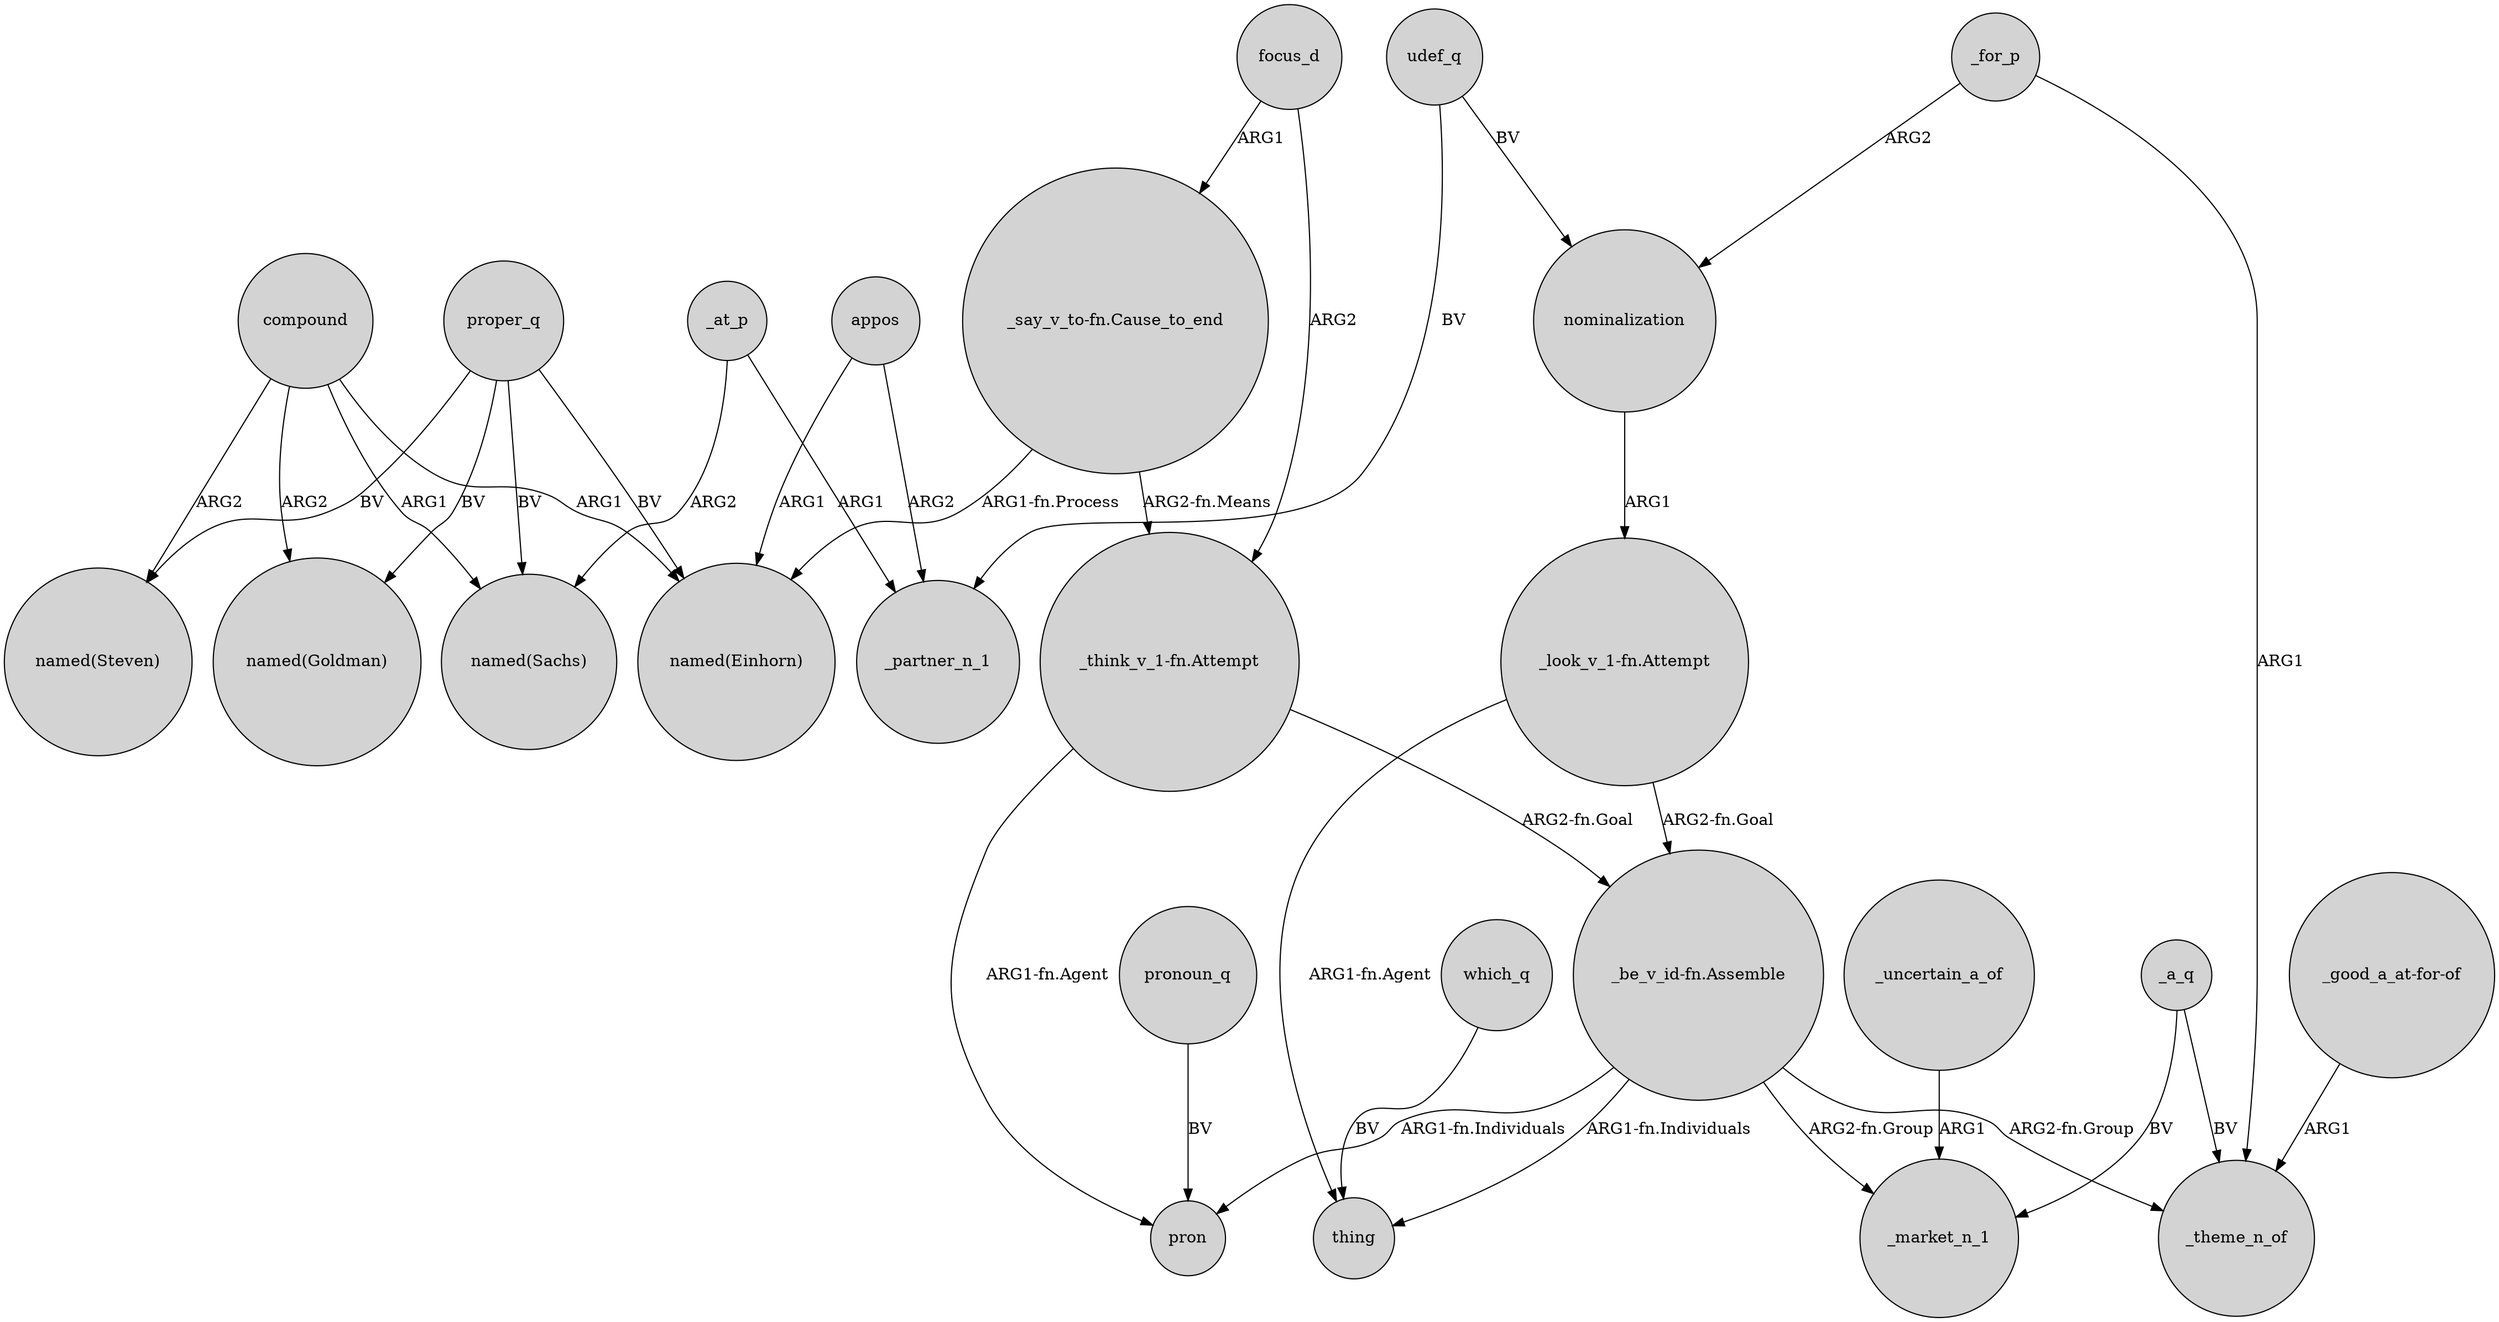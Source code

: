 digraph {
	node [shape=circle style=filled]
	compound -> "named(Einhorn)" [label=ARG1]
	compound -> "named(Goldman)" [label=ARG2]
	proper_q -> "named(Sachs)" [label=BV]
	compound -> "named(Sachs)" [label=ARG1]
	"_be_v_id-fn.Assemble" -> pron [label="ARG1-fn.Individuals"]
	focus_d -> "_say_v_to-fn.Cause_to_end" [label=ARG1]
	"_think_v_1-fn.Attempt" -> pron [label="ARG1-fn.Agent"]
	udef_q -> nominalization [label=BV]
	proper_q -> "named(Steven)" [label=BV]
	which_q -> thing [label=BV]
	appos -> "named(Einhorn)" [label=ARG1]
	"_think_v_1-fn.Attempt" -> "_be_v_id-fn.Assemble" [label="ARG2-fn.Goal"]
	appos -> _partner_n_1 [label=ARG2]
	proper_q -> "named(Goldman)" [label=BV]
	focus_d -> "_think_v_1-fn.Attempt" [label=ARG2]
	"_be_v_id-fn.Assemble" -> _theme_n_of [label="ARG2-fn.Group"]
	_at_p -> _partner_n_1 [label=ARG1]
	pronoun_q -> pron [label=BV]
	udef_q -> _partner_n_1 [label=BV]
	"_say_v_to-fn.Cause_to_end" -> "_think_v_1-fn.Attempt" [label="ARG2-fn.Means"]
	"_look_v_1-fn.Attempt" -> "_be_v_id-fn.Assemble" [label="ARG2-fn.Goal"]
	"_look_v_1-fn.Attempt" -> thing [label="ARG1-fn.Agent"]
	_for_p -> _theme_n_of [label=ARG1]
	_for_p -> nominalization [label=ARG2]
	nominalization -> "_look_v_1-fn.Attempt" [label=ARG1]
	_at_p -> "named(Sachs)" [label=ARG2]
	_uncertain_a_of -> _market_n_1 [label=ARG1]
	_a_q -> _theme_n_of [label=BV]
	proper_q -> "named(Einhorn)" [label=BV]
	"_good_a_at-for-of" -> _theme_n_of [label=ARG1]
	compound -> "named(Steven)" [label=ARG2]
	_a_q -> _market_n_1 [label=BV]
	"_be_v_id-fn.Assemble" -> thing [label="ARG1-fn.Individuals"]
	"_be_v_id-fn.Assemble" -> _market_n_1 [label="ARG2-fn.Group"]
	"_say_v_to-fn.Cause_to_end" -> "named(Einhorn)" [label="ARG1-fn.Process"]
}
